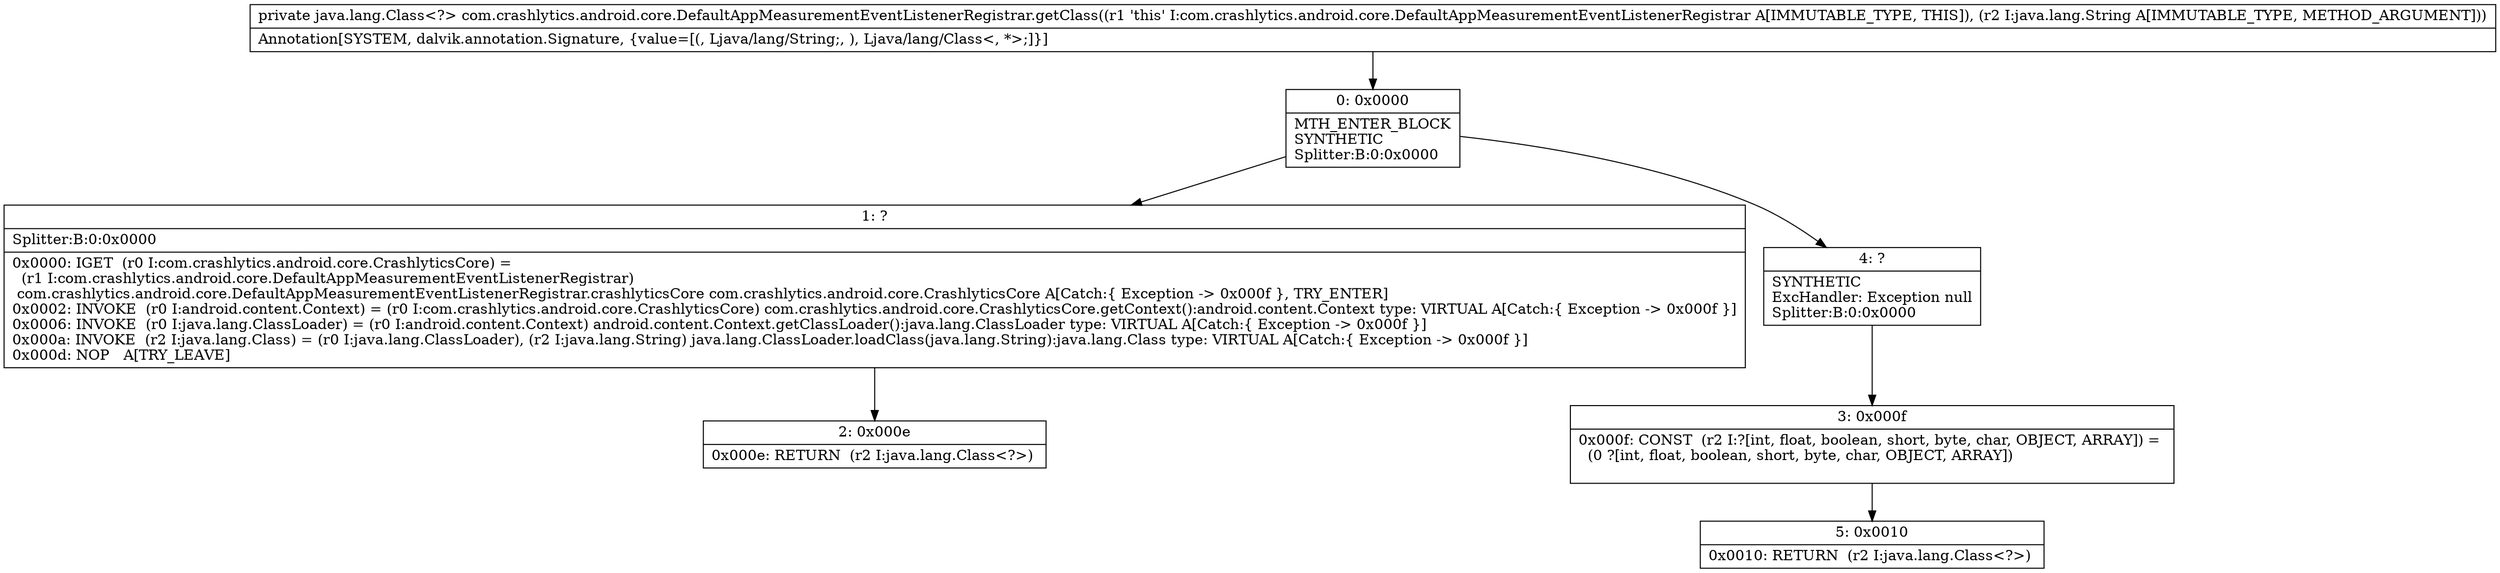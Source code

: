 digraph "CFG forcom.crashlytics.android.core.DefaultAppMeasurementEventListenerRegistrar.getClass(Ljava\/lang\/String;)Ljava\/lang\/Class;" {
Node_0 [shape=record,label="{0\:\ 0x0000|MTH_ENTER_BLOCK\lSYNTHETIC\lSplitter:B:0:0x0000\l}"];
Node_1 [shape=record,label="{1\:\ ?|Splitter:B:0:0x0000\l|0x0000: IGET  (r0 I:com.crashlytics.android.core.CrashlyticsCore) = \l  (r1 I:com.crashlytics.android.core.DefaultAppMeasurementEventListenerRegistrar)\l com.crashlytics.android.core.DefaultAppMeasurementEventListenerRegistrar.crashlyticsCore com.crashlytics.android.core.CrashlyticsCore A[Catch:\{ Exception \-\> 0x000f \}, TRY_ENTER]\l0x0002: INVOKE  (r0 I:android.content.Context) = (r0 I:com.crashlytics.android.core.CrashlyticsCore) com.crashlytics.android.core.CrashlyticsCore.getContext():android.content.Context type: VIRTUAL A[Catch:\{ Exception \-\> 0x000f \}]\l0x0006: INVOKE  (r0 I:java.lang.ClassLoader) = (r0 I:android.content.Context) android.content.Context.getClassLoader():java.lang.ClassLoader type: VIRTUAL A[Catch:\{ Exception \-\> 0x000f \}]\l0x000a: INVOKE  (r2 I:java.lang.Class) = (r0 I:java.lang.ClassLoader), (r2 I:java.lang.String) java.lang.ClassLoader.loadClass(java.lang.String):java.lang.Class type: VIRTUAL A[Catch:\{ Exception \-\> 0x000f \}]\l0x000d: NOP   A[TRY_LEAVE]\l}"];
Node_2 [shape=record,label="{2\:\ 0x000e|0x000e: RETURN  (r2 I:java.lang.Class\<?\>) \l}"];
Node_3 [shape=record,label="{3\:\ 0x000f|0x000f: CONST  (r2 I:?[int, float, boolean, short, byte, char, OBJECT, ARRAY]) = \l  (0 ?[int, float, boolean, short, byte, char, OBJECT, ARRAY])\l \l}"];
Node_4 [shape=record,label="{4\:\ ?|SYNTHETIC\lExcHandler: Exception null\lSplitter:B:0:0x0000\l}"];
Node_5 [shape=record,label="{5\:\ 0x0010|0x0010: RETURN  (r2 I:java.lang.Class\<?\>) \l}"];
MethodNode[shape=record,label="{private java.lang.Class\<?\> com.crashlytics.android.core.DefaultAppMeasurementEventListenerRegistrar.getClass((r1 'this' I:com.crashlytics.android.core.DefaultAppMeasurementEventListenerRegistrar A[IMMUTABLE_TYPE, THIS]), (r2 I:java.lang.String A[IMMUTABLE_TYPE, METHOD_ARGUMENT]))  | Annotation[SYSTEM, dalvik.annotation.Signature, \{value=[(, Ljava\/lang\/String;, ), Ljava\/lang\/Class\<, *\>;]\}]\l}"];
MethodNode -> Node_0;
Node_0 -> Node_1;
Node_0 -> Node_4;
Node_1 -> Node_2;
Node_3 -> Node_5;
Node_4 -> Node_3;
}

